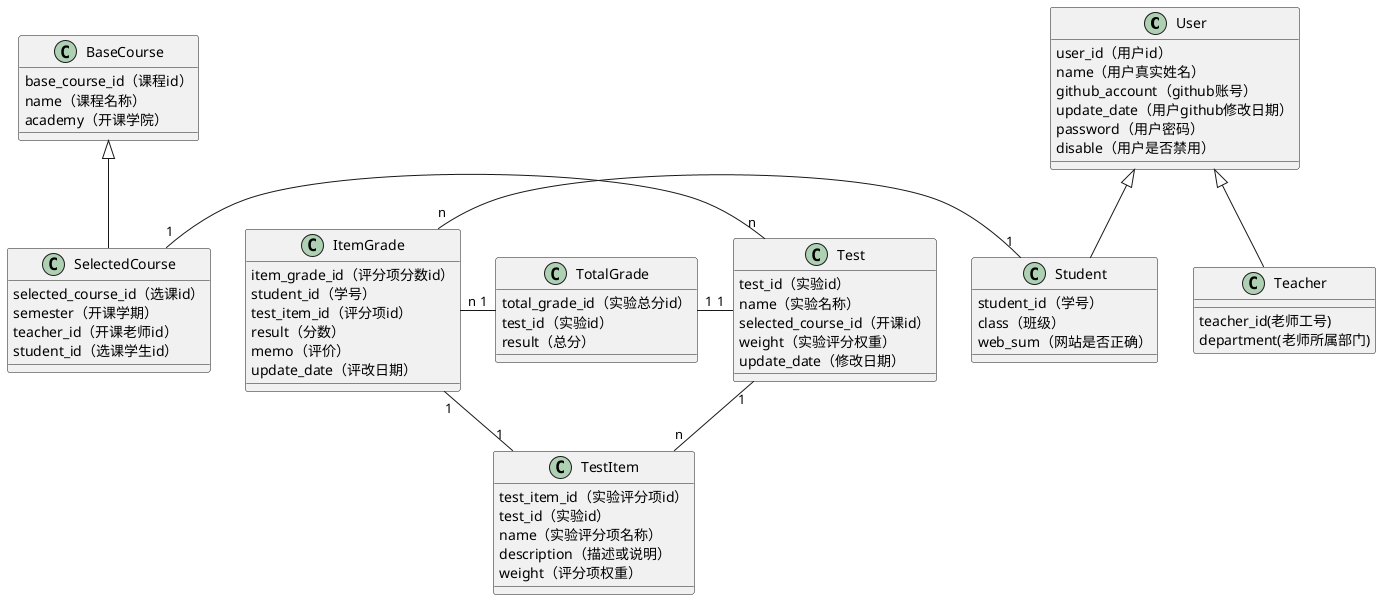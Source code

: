 @startuml

class User{
    user_id（用户id）
    name（用户真实姓名）
    github_account（github账号）
    update_date（用户github修改日期）
    password（用户密码）
    disable（用户是否禁用）
}

class Teacher extends User{
    teacher_id(老师工号)
    department(老师所属部门)
}

class Student extends User{
    student_id（学号）
    class（班级）
    web_sum（网站是否正确）
}

class BaseCourse{
    base_course_id（课程id）
    name（课程名称）
    academy（开课学院）
}
class SelectedCourse extends BaseCourse{
    selected_course_id（选课id）
    semester（开课学期）
    teacher_id（开课老师id）
    student_id（选课学生id）
}

class Test{
    test_id（实验id）
    name（实验名称）
    selected_course_id（开课id）
    weight（实验评分权重）
    update_date（修改日期）
}

class TestItem{
    test_item_id（实验评分项id）
    test_id（实验id）
    name（实验评分项名称）
    description（描述或说明）
    weight（评分项权重）
}

class TotalGrade{
    total_grade_id（实验总分id）
    test_id（实验id）
    result（总分）

}
class ItemGrade{
    item_grade_id（评分项分数id）
    student_id（学号）
    test_item_id（评分项id）
    result（分数）
    memo（评价）
    update_date（评改日期）
}

Test "1"--"n" TestItem
SelectedCourse "1" - "n" Test
ItemGrade "1"-"1" TestItem
ItemGrade "n"-"1" Student
ItemGrade "n"-"1" TotalGrade
TotalGrade "1"-"1" Test
@enduml